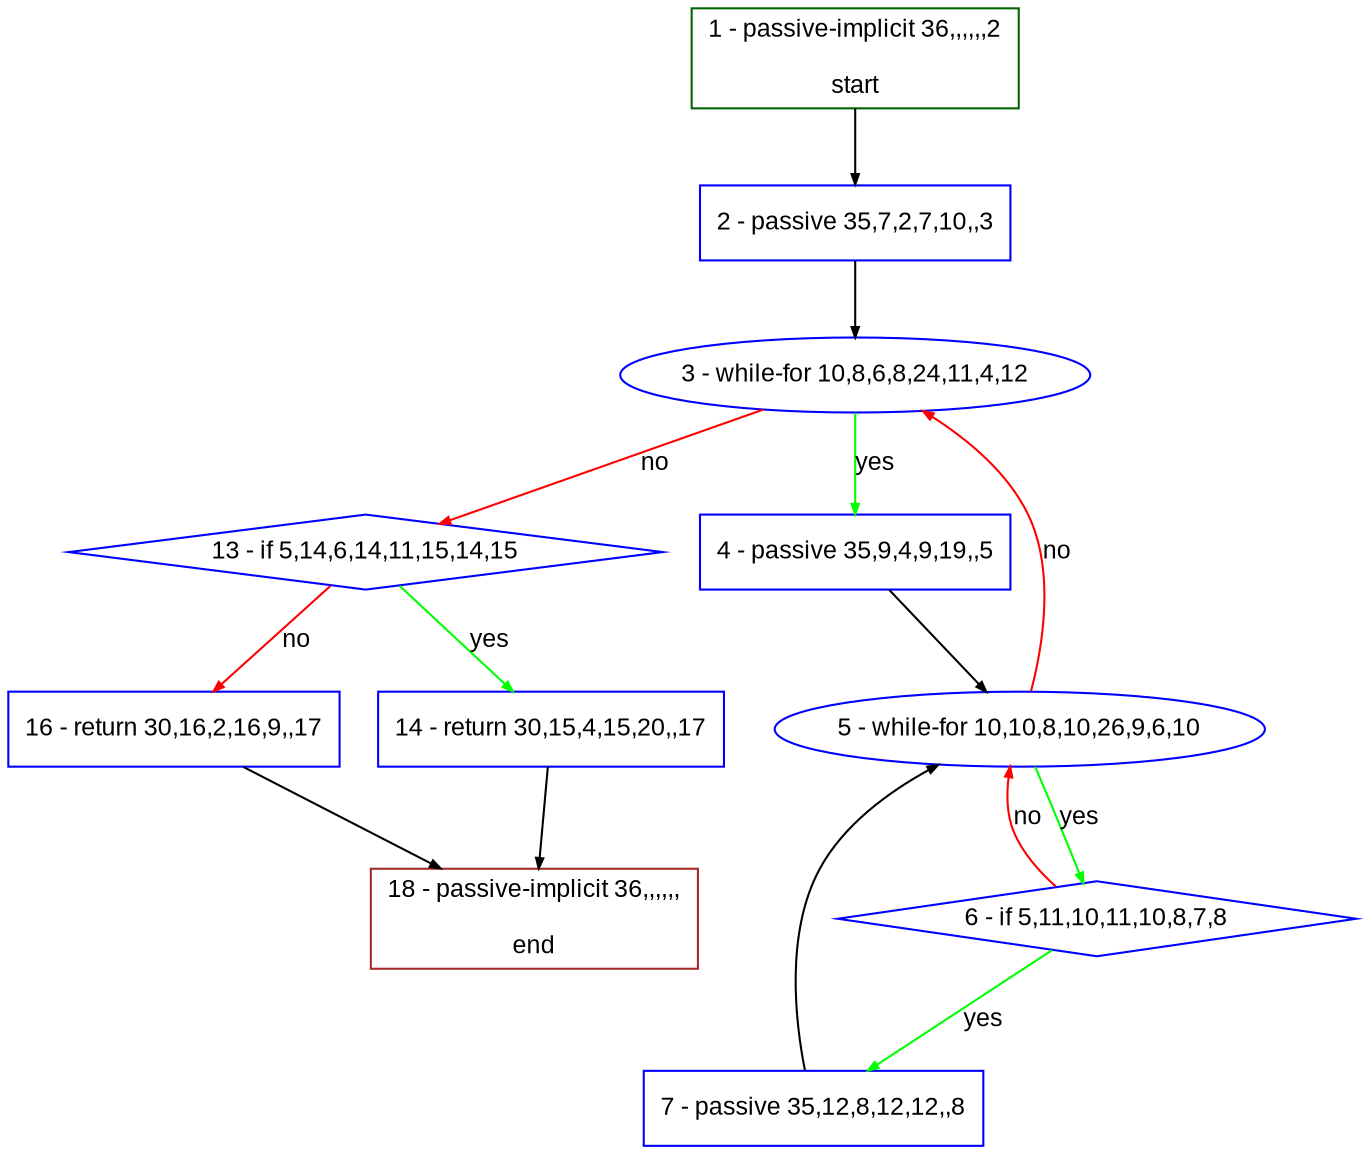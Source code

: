 digraph "" {
  graph [bgcolor="white", fillcolor="#FFFFCC", pack="true", packmode="clust", fontname="Arial", label="", fontsize="12", compound="true", style="rounded,filled"];
  node [node_initialized="no", fillcolor="white", fontname="Arial", label="", color="grey", fontsize="12", fixedsize="false", compound="true", shape="rectangle", style="filled"];
  edge [arrowtail="none", lhead="", fontcolor="black", fontname="Arial", label="", color="black", fontsize="12", arrowhead="normal", arrowsize="0.5", compound="true", ltail="", dir="forward"];
  __N1 [fillcolor="#ffffff", label="2 - passive 35,7,2,7,10,,3", color="#0000ff", shape="box", style="filled"];
  __N2 [fillcolor="#ffffff", label="1 - passive-implicit 36,,,,,,2\n\nstart", color="#006400", shape="box", style="filled"];
  __N3 [fillcolor="#ffffff", label="3 - while-for 10,8,6,8,24,11,4,12", color="#0000ff", shape="oval", style="filled"];
  __N4 [fillcolor="#ffffff", label="4 - passive 35,9,4,9,19,,5", color="#0000ff", shape="box", style="filled"];
  __N5 [fillcolor="#ffffff", label="13 - if 5,14,6,14,11,15,14,15", color="#0000ff", shape="diamond", style="filled"];
  __N6 [fillcolor="#ffffff", label="5 - while-for 10,10,8,10,26,9,6,10", color="#0000ff", shape="oval", style="filled"];
  __N7 [fillcolor="#ffffff", label="6 - if 5,11,10,11,10,8,7,8", color="#0000ff", shape="diamond", style="filled"];
  __N8 [fillcolor="#ffffff", label="7 - passive 35,12,8,12,12,,8", color="#0000ff", shape="box", style="filled"];
  __N9 [fillcolor="#ffffff", label="14 - return 30,15,4,15,20,,17", color="#0000ff", shape="box", style="filled"];
  __N10 [fillcolor="#ffffff", label="16 - return 30,16,2,16,9,,17", color="#0000ff", shape="box", style="filled"];
  __N11 [fillcolor="#ffffff", label="18 - passive-implicit 36,,,,,,\n\nend", color="#a52a2a", shape="box", style="filled"];
  __N2 -> __N1 [arrowtail="none", color="#000000", label="", arrowhead="normal", dir="forward"];
  __N1 -> __N3 [arrowtail="none", color="#000000", label="", arrowhead="normal", dir="forward"];
  __N3 -> __N4 [arrowtail="none", color="#00ff00", label="yes", arrowhead="normal", dir="forward"];
  __N3 -> __N5 [arrowtail="none", color="#ff0000", label="no", arrowhead="normal", dir="forward"];
  __N4 -> __N6 [arrowtail="none", color="#000000", label="", arrowhead="normal", dir="forward"];
  __N6 -> __N3 [arrowtail="none", color="#ff0000", label="no", arrowhead="normal", dir="forward"];
  __N6 -> __N7 [arrowtail="none", color="#00ff00", label="yes", arrowhead="normal", dir="forward"];
  __N7 -> __N6 [arrowtail="none", color="#ff0000", label="no", arrowhead="normal", dir="forward"];
  __N7 -> __N8 [arrowtail="none", color="#00ff00", label="yes", arrowhead="normal", dir="forward"];
  __N8 -> __N6 [arrowtail="none", color="#000000", label="", arrowhead="normal", dir="forward"];
  __N5 -> __N9 [arrowtail="none", color="#00ff00", label="yes", arrowhead="normal", dir="forward"];
  __N5 -> __N10 [arrowtail="none", color="#ff0000", label="no", arrowhead="normal", dir="forward"];
  __N9 -> __N11 [arrowtail="none", color="#000000", label="", arrowhead="normal", dir="forward"];
  __N10 -> __N11 [arrowtail="none", color="#000000", label="", arrowhead="normal", dir="forward"];
}
